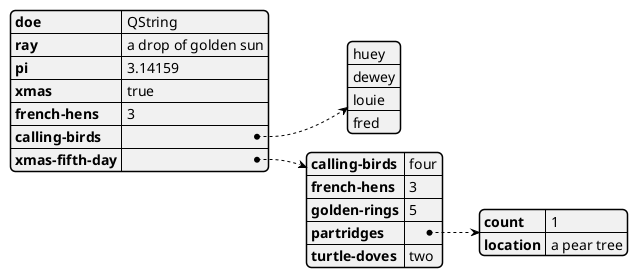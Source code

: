 @startyaml
doe: QString
ray: "a drop of golden sun"
pi: 3.14159
xmas: true
french-hens: 3
calling-birds: 
	- huey
	- dewey
	- louie
	- fred
xmas-fifth-day: 
	calling-birds: four
	french-hens: 3
	golden-rings: 5
	partridges: 
		count: 1
		location: "a pear tree"
	turtle-doves: two
@endyaml